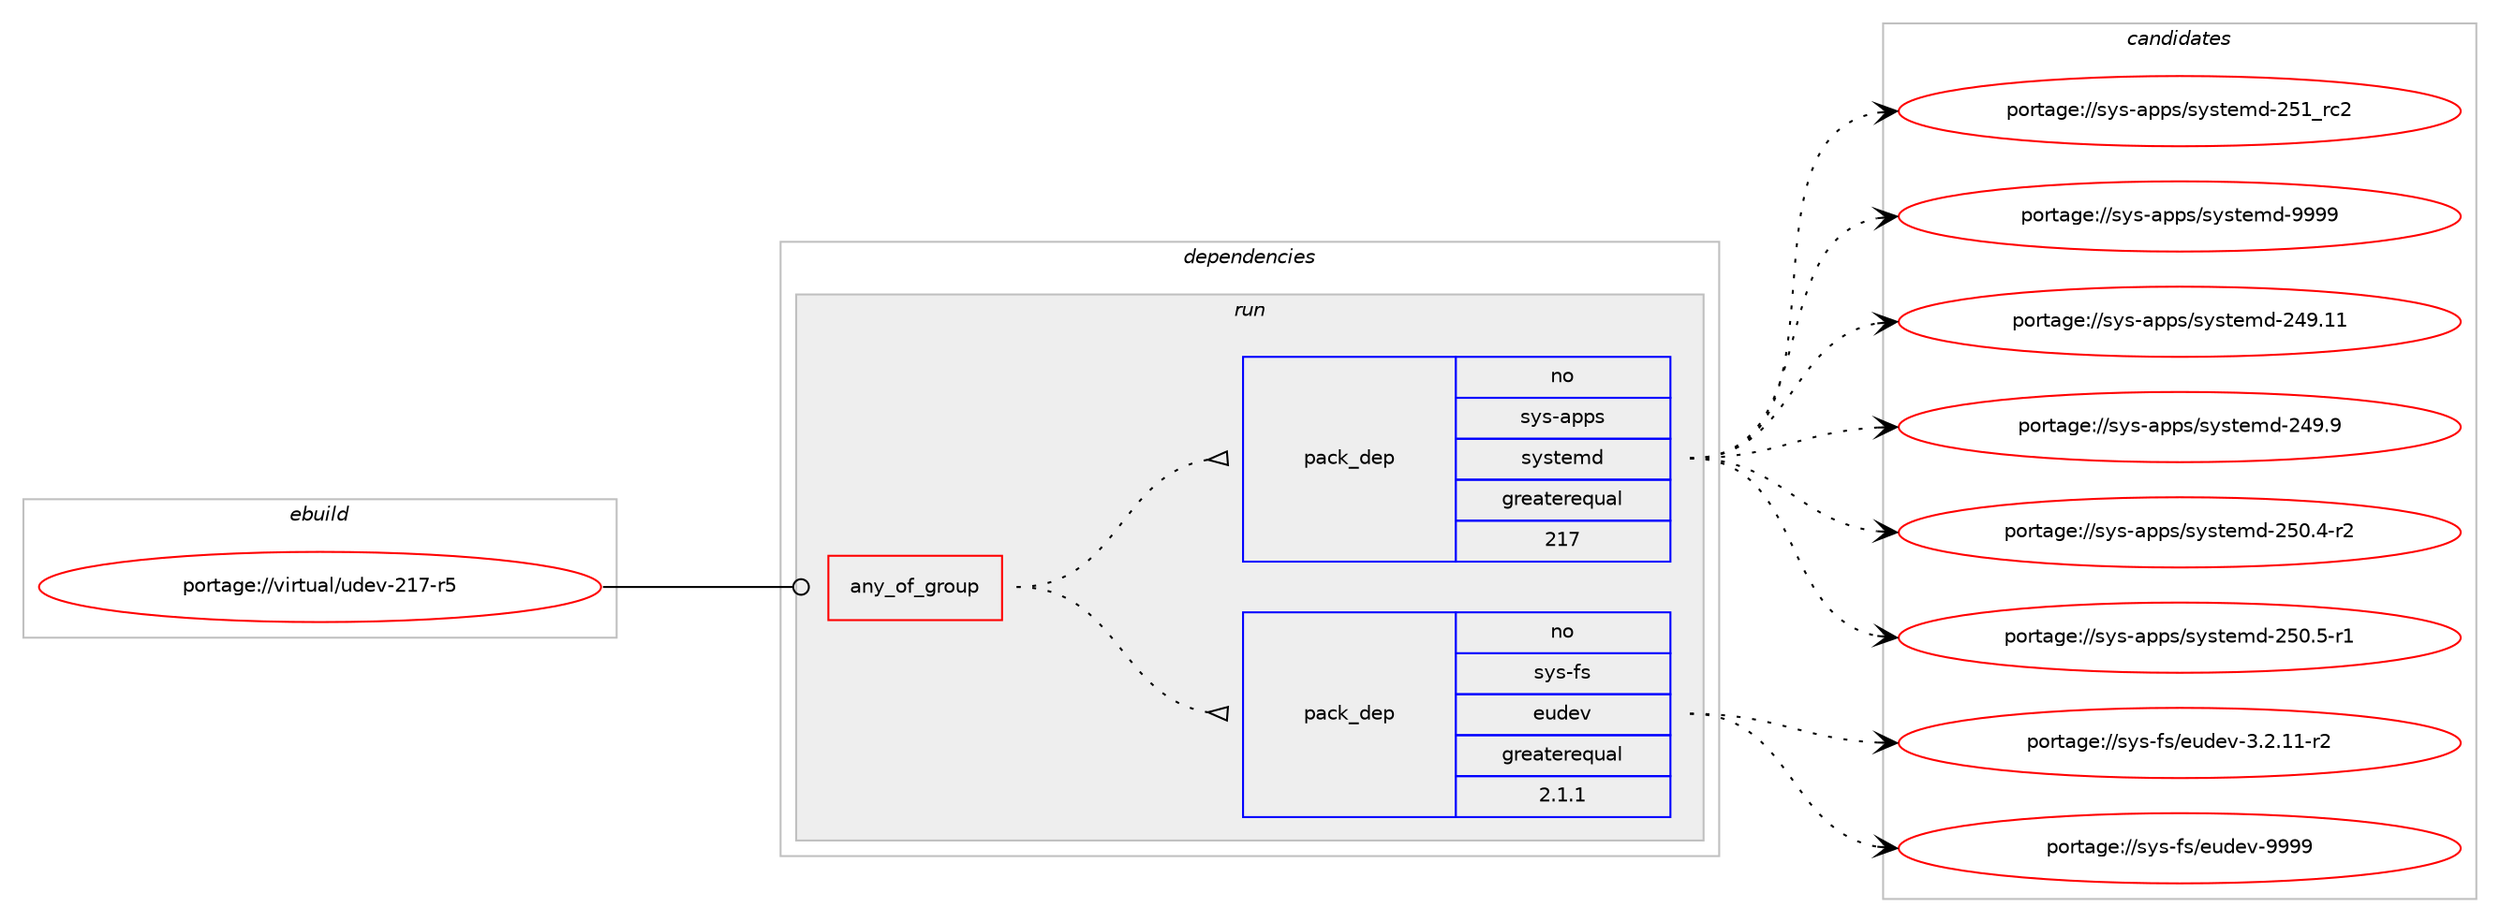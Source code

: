 digraph prolog {

# *************
# Graph options
# *************

newrank=true;
concentrate=true;
compound=true;
graph [rankdir=LR,fontname=Helvetica,fontsize=10,ranksep=1.5];#, ranksep=2.5, nodesep=0.2];
edge  [arrowhead=vee];
node  [fontname=Helvetica,fontsize=10];

# **********
# The ebuild
# **********

subgraph cluster_leftcol {
color=gray;
rank=same;
label=<<i>ebuild</i>>;
id [label="portage://virtual/udev-217-r5", color=red, width=4, href="../virtual/udev-217-r5.svg"];
}

# ****************
# The dependencies
# ****************

subgraph cluster_midcol {
color=gray;
label=<<i>dependencies</i>>;
subgraph cluster_compile {
fillcolor="#eeeeee";
style=filled;
label=<<i>compile</i>>;
}
subgraph cluster_compileandrun {
fillcolor="#eeeeee";
style=filled;
label=<<i>compile and run</i>>;
}
subgraph cluster_run {
fillcolor="#eeeeee";
style=filled;
label=<<i>run</i>>;
subgraph any94 {
dependency2080 [label=<<TABLE BORDER="0" CELLBORDER="1" CELLSPACING="0" CELLPADDING="4"><TR><TD CELLPADDING="10">any_of_group</TD></TR></TABLE>>, shape=none, color=red];# *** BEGIN UNKNOWN DEPENDENCY TYPE (TODO) ***
# dependency2080 -> package_dependency(portage://virtual/udev-217-r5,run,no,sys-apps,systemd-utils,none,[,,],[],[use(enable(udev),none)])
# *** END UNKNOWN DEPENDENCY TYPE (TODO) ***

# *** BEGIN UNKNOWN DEPENDENCY TYPE (TODO) ***
# dependency2080 -> package_dependency(portage://virtual/udev-217-r5,run,no,sys-fs,udev,none,[,,],[],[])
# *** END UNKNOWN DEPENDENCY TYPE (TODO) ***

subgraph pack1534 {
dependency2081 [label=<<TABLE BORDER="0" CELLBORDER="1" CELLSPACING="0" CELLPADDING="4" WIDTH="220"><TR><TD ROWSPAN="6" CELLPADDING="30">pack_dep</TD></TR><TR><TD WIDTH="110">no</TD></TR><TR><TD>sys-fs</TD></TR><TR><TD>eudev</TD></TR><TR><TD>greaterequal</TD></TR><TR><TD>2.1.1</TD></TR></TABLE>>, shape=none, color=blue];
}
dependency2080:e -> dependency2081:w [weight=20,style="dotted",arrowhead="oinv"];
subgraph pack1535 {
dependency2082 [label=<<TABLE BORDER="0" CELLBORDER="1" CELLSPACING="0" CELLPADDING="4" WIDTH="220"><TR><TD ROWSPAN="6" CELLPADDING="30">pack_dep</TD></TR><TR><TD WIDTH="110">no</TD></TR><TR><TD>sys-apps</TD></TR><TR><TD>systemd</TD></TR><TR><TD>greaterequal</TD></TR><TR><TD>217</TD></TR></TABLE>>, shape=none, color=blue];
}
dependency2080:e -> dependency2082:w [weight=20,style="dotted",arrowhead="oinv"];
}
id:e -> dependency2080:w [weight=20,style="solid",arrowhead="odot"];
}
}

# **************
# The candidates
# **************

subgraph cluster_choices {
rank=same;
color=gray;
label=<<i>candidates</i>>;

subgraph choice1534 {
color=black;
nodesep=1;
choice1151211154510211547101117100101118455146504649494511450 [label="portage://sys-fs/eudev-3.2.11-r2", color=red, width=4,href="../sys-fs/eudev-3.2.11-r2.svg"];
choice11512111545102115471011171001011184557575757 [label="portage://sys-fs/eudev-9999", color=red, width=4,href="../sys-fs/eudev-9999.svg"];
dependency2081:e -> choice1151211154510211547101117100101118455146504649494511450:w [style=dotted,weight="100"];
dependency2081:e -> choice11512111545102115471011171001011184557575757:w [style=dotted,weight="100"];
}
subgraph choice1535 {
color=black;
nodesep=1;
choice11512111545971121121154711512111511610110910045505257464949 [label="portage://sys-apps/systemd-249.11", color=red, width=4,href="../sys-apps/systemd-249.11.svg"];
choice115121115459711211211547115121115116101109100455052574657 [label="portage://sys-apps/systemd-249.9", color=red, width=4,href="../sys-apps/systemd-249.9.svg"];
choice1151211154597112112115471151211151161011091004550534846524511450 [label="portage://sys-apps/systemd-250.4-r2", color=red, width=4,href="../sys-apps/systemd-250.4-r2.svg"];
choice1151211154597112112115471151211151161011091004550534846534511449 [label="portage://sys-apps/systemd-250.5-r1", color=red, width=4,href="../sys-apps/systemd-250.5-r1.svg"];
choice11512111545971121121154711512111511610110910045505349951149950 [label="portage://sys-apps/systemd-251_rc2", color=red, width=4,href="../sys-apps/systemd-251_rc2.svg"];
choice1151211154597112112115471151211151161011091004557575757 [label="portage://sys-apps/systemd-9999", color=red, width=4,href="../sys-apps/systemd-9999.svg"];
dependency2082:e -> choice11512111545971121121154711512111511610110910045505257464949:w [style=dotted,weight="100"];
dependency2082:e -> choice115121115459711211211547115121115116101109100455052574657:w [style=dotted,weight="100"];
dependency2082:e -> choice1151211154597112112115471151211151161011091004550534846524511450:w [style=dotted,weight="100"];
dependency2082:e -> choice1151211154597112112115471151211151161011091004550534846534511449:w [style=dotted,weight="100"];
dependency2082:e -> choice11512111545971121121154711512111511610110910045505349951149950:w [style=dotted,weight="100"];
dependency2082:e -> choice1151211154597112112115471151211151161011091004557575757:w [style=dotted,weight="100"];
}
}

}
